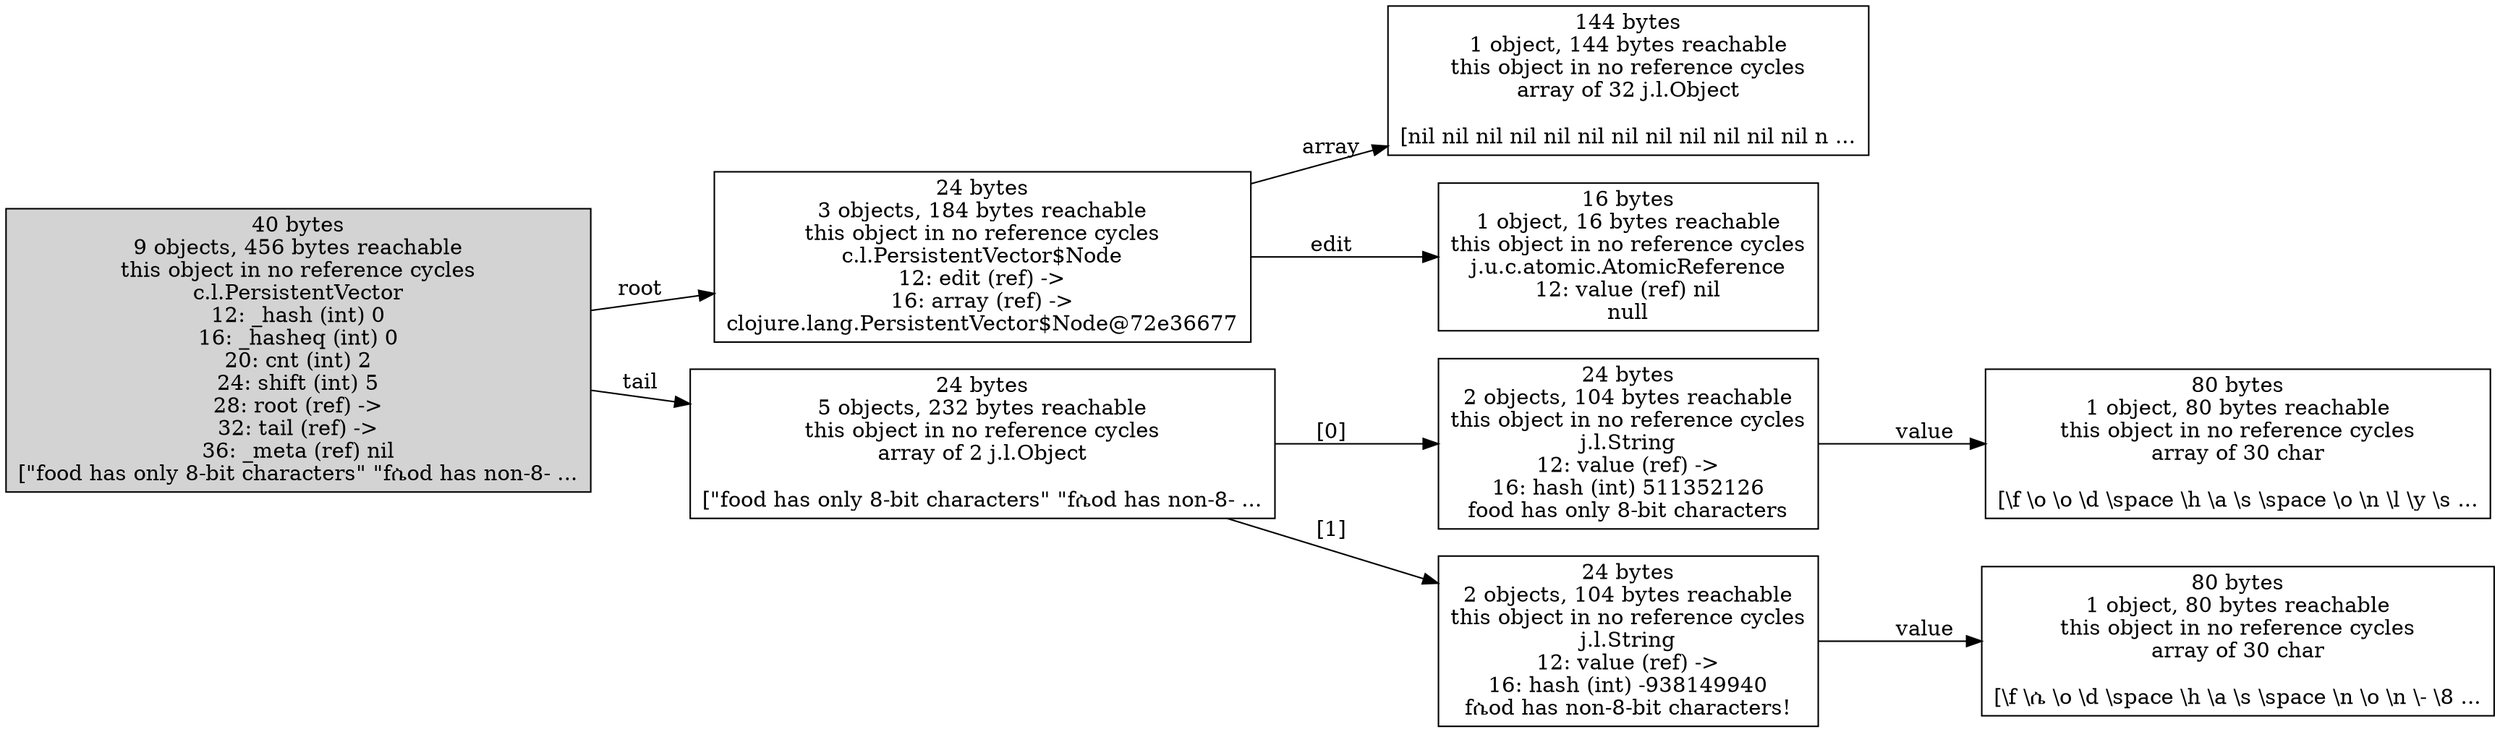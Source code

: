 digraph {
graph [layout=dot,rankdir=LR];
"31658763520" ["scc-num-nodes"=1,label="80 bytes
1 object, 80 bytes reachable
this object in no reference cycles
array of 30 char

[\\f \\ሴ \\o \\d \\space \\h \\a \\s \\space \\n \\o \\n \\- \\8 ...",shape=box];
"31658760512" ["scc-num-nodes"=1,label="24 bytes
2 objects, 104 bytes reachable
this object in no reference cycles
j.l.String
12: value (ref) ->
16: hash (int) 511352126
food has only 8-bit characters",shape=box];
"26077447936" ["scc-num-nodes"=1,label="144 bytes
1 object, 144 bytes reachable
this object in no reference cycles
array of 32 j.l.Object

[nil nil nil nil nil nil nil nil nil nil nil nil n ...",shape=box];
"26071822272" ["scc-num-nodes"=1,label="24 bytes
3 objects, 184 bytes reachable
this object in no reference cycles
c.l.PersistentVector$Node
12: edit (ref) ->
16: array (ref) ->
clojure.lang.PersistentVector$Node@72e36677",shape=box];
"26110378496" ["scc-num-nodes"=1,label="16 bytes
1 object, 16 bytes reachable
this object in no reference cycles
j.u.c.atomic.AtomicReference
12: value (ref) nil
null",shape=box];
"31658760704" ["scc-num-nodes"=1,label="80 bytes
1 object, 80 bytes reachable
this object in no reference cycles
array of 30 char

[\\f \\o \\o \\d \\space \\h \\a \\s \\space \\o \\n \\l \\y \\s ...",shape=box];
"31658763328" ["scc-num-nodes"=1,label="24 bytes
2 objects, 104 bytes reachable
this object in no reference cycles
j.l.String
12: value (ref) ->
16: hash (int) -938149940
fሴod has non-8-bit characters!",shape=box];
"31681933952" ["scc-num-nodes"=1,label="24 bytes
5 objects, 232 bytes reachable
this object in no reference cycles
array of 2 j.l.Object

[\"food has only 8-bit characters\" \"fሴod has non-8- ...",shape=box];
"31681934144" ["scc-num-nodes"=1,style=filled,label="40 bytes
9 objects, 456 bytes reachable
this object in no reference cycles
c.l.PersistentVector
12: _hash (int) 0
16: _hasheq (int) 0
20: cnt (int) 2
24: shift (int) 5
28: root (ref) ->
32: tail (ref) ->
36: _meta (ref) nil
[\"food has only 8-bit characters\" \"fሴod has non-8- ...",shape=box];
"31658760512" -> "31658760704" ["field-name"=value,label=value];
"26071822272" -> "26110378496" ["field-name"=edit,label=edit];
"26071822272" -> "26077447936" ["field-name"=array,label=array];
"31658763328" -> "31658763520" ["field-name"=value,label=value];
"31681933952" -> "31658760512" ["field-name"="[0]",label="[0]"];
"31681933952" -> "31658763328" ["field-name"="[1]",label="[1]"];
"31681934144" -> "26071822272" ["field-name"=root,label=root];
"31681934144" -> "31681933952" ["field-name"=tail,label=tail];
} 